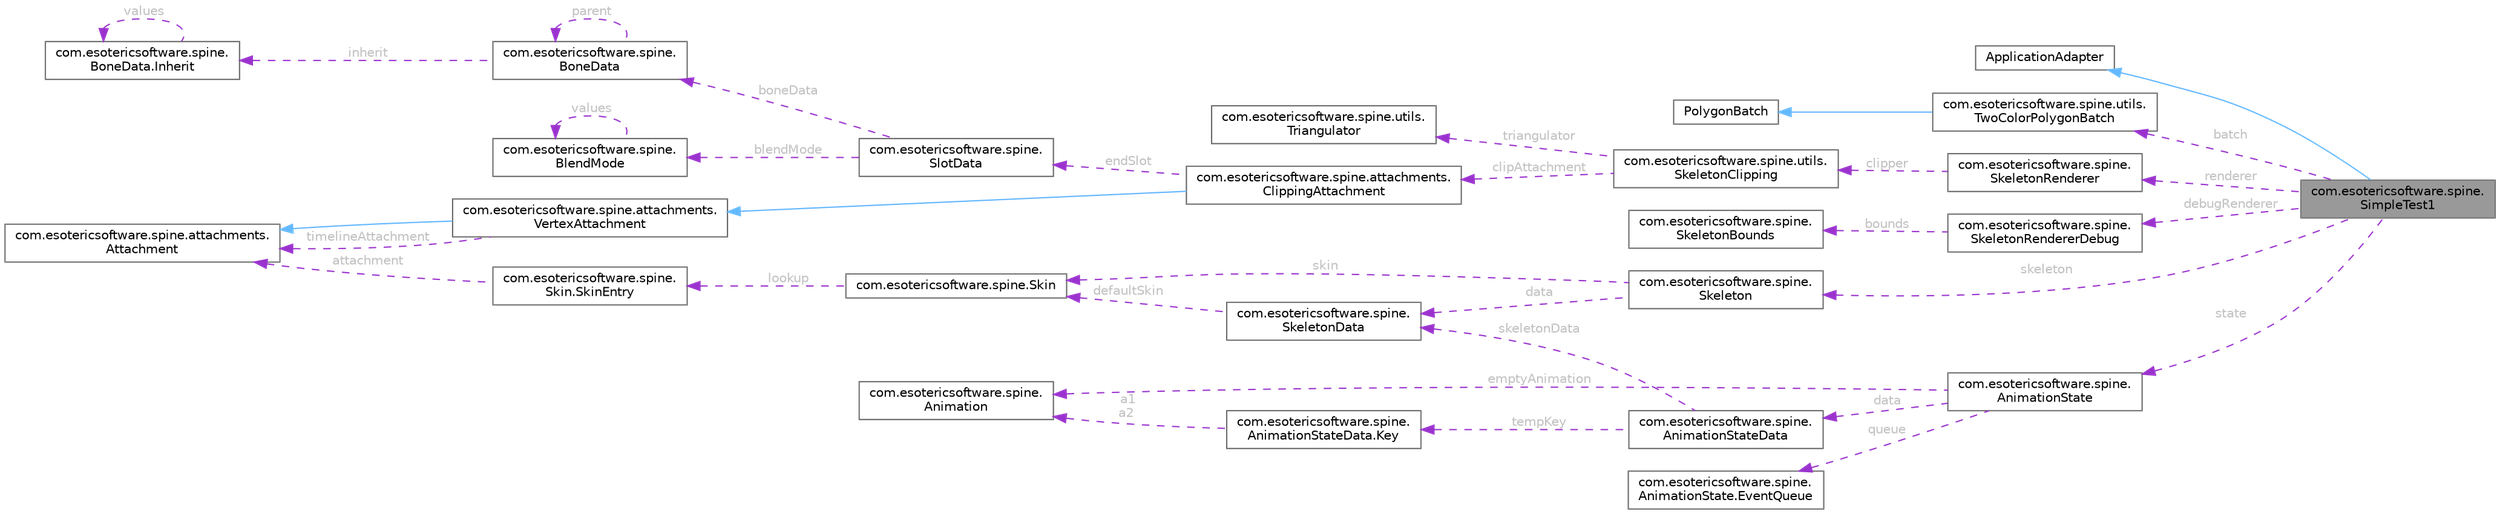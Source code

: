 digraph "com.esotericsoftware.spine.SimpleTest1"
{
 // LATEX_PDF_SIZE
  bgcolor="transparent";
  edge [fontname=Helvetica,fontsize=10,labelfontname=Helvetica,labelfontsize=10];
  node [fontname=Helvetica,fontsize=10,shape=box,height=0.2,width=0.4];
  rankdir="LR";
  Node1 [id="Node000001",label="com.esotericsoftware.spine.\lSimpleTest1",height=0.2,width=0.4,color="gray40", fillcolor="grey60", style="filled", fontcolor="black",tooltip=" "];
  Node2 -> Node1 [id="edge1_Node000001_Node000002",dir="back",color="steelblue1",style="solid",tooltip=" "];
  Node2 [id="Node000002",label="ApplicationAdapter",height=0.2,width=0.4,color="gray40", fillcolor="white", style="filled",tooltip=" "];
  Node3 -> Node1 [id="edge2_Node000001_Node000003",dir="back",color="darkorchid3",style="dashed",tooltip=" ",label=" batch",fontcolor="grey" ];
  Node3 [id="Node000003",label="com.esotericsoftware.spine.utils.\lTwoColorPolygonBatch",height=0.2,width=0.4,color="gray40", fillcolor="white", style="filled",URL="$classcom_1_1esotericsoftware_1_1spine_1_1utils_1_1_two_color_polygon_batch.html",tooltip=" "];
  Node4 -> Node3 [id="edge3_Node000003_Node000004",dir="back",color="steelblue1",style="solid",tooltip=" "];
  Node4 [id="Node000004",label="PolygonBatch",height=0.2,width=0.4,color="gray40", fillcolor="white", style="filled",tooltip=" "];
  Node5 -> Node1 [id="edge4_Node000001_Node000005",dir="back",color="darkorchid3",style="dashed",tooltip=" ",label=" renderer",fontcolor="grey" ];
  Node5 [id="Node000005",label="com.esotericsoftware.spine.\lSkeletonRenderer",height=0.2,width=0.4,color="gray40", fillcolor="white", style="filled",URL="$classcom_1_1esotericsoftware_1_1spine_1_1_skeleton_renderer.html",tooltip=" "];
  Node6 -> Node5 [id="edge5_Node000005_Node000006",dir="back",color="darkorchid3",style="dashed",tooltip=" ",label=" clipper",fontcolor="grey" ];
  Node6 [id="Node000006",label="com.esotericsoftware.spine.utils.\lSkeletonClipping",height=0.2,width=0.4,color="gray40", fillcolor="white", style="filled",URL="$classcom_1_1esotericsoftware_1_1spine_1_1utils_1_1_skeleton_clipping.html",tooltip=" "];
  Node7 -> Node6 [id="edge6_Node000006_Node000007",dir="back",color="darkorchid3",style="dashed",tooltip=" ",label=" triangulator",fontcolor="grey" ];
  Node7 [id="Node000007",label="com.esotericsoftware.spine.utils.\lTriangulator",height=0.2,width=0.4,color="gray40", fillcolor="white", style="filled",URL="$classcom_1_1esotericsoftware_1_1spine_1_1utils_1_1_triangulator.html",tooltip=" "];
  Node8 -> Node6 [id="edge7_Node000006_Node000008",dir="back",color="darkorchid3",style="dashed",tooltip=" ",label=" clipAttachment",fontcolor="grey" ];
  Node8 [id="Node000008",label="com.esotericsoftware.spine.attachments.\lClippingAttachment",height=0.2,width=0.4,color="gray40", fillcolor="white", style="filled",URL="$classcom_1_1esotericsoftware_1_1spine_1_1attachments_1_1_clipping_attachment.html",tooltip=" "];
  Node9 -> Node8 [id="edge8_Node000008_Node000009",dir="back",color="steelblue1",style="solid",tooltip=" "];
  Node9 [id="Node000009",label="com.esotericsoftware.spine.attachments.\lVertexAttachment",height=0.2,width=0.4,color="gray40", fillcolor="white", style="filled",URL="$classcom_1_1esotericsoftware_1_1spine_1_1attachments_1_1_vertex_attachment.html",tooltip=" "];
  Node10 -> Node9 [id="edge9_Node000009_Node000010",dir="back",color="steelblue1",style="solid",tooltip=" "];
  Node10 [id="Node000010",label="com.esotericsoftware.spine.attachments.\lAttachment",height=0.2,width=0.4,color="gray40", fillcolor="white", style="filled",URL="$classcom_1_1esotericsoftware_1_1spine_1_1attachments_1_1_attachment.html",tooltip=" "];
  Node10 -> Node9 [id="edge10_Node000009_Node000010",dir="back",color="darkorchid3",style="dashed",tooltip=" ",label=" timelineAttachment",fontcolor="grey" ];
  Node11 -> Node8 [id="edge11_Node000008_Node000011",dir="back",color="darkorchid3",style="dashed",tooltip=" ",label=" endSlot",fontcolor="grey" ];
  Node11 [id="Node000011",label="com.esotericsoftware.spine.\lSlotData",height=0.2,width=0.4,color="gray40", fillcolor="white", style="filled",URL="$classcom_1_1esotericsoftware_1_1spine_1_1_slot_data.html",tooltip=" "];
  Node12 -> Node11 [id="edge12_Node000011_Node000012",dir="back",color="darkorchid3",style="dashed",tooltip=" ",label=" boneData",fontcolor="grey" ];
  Node12 [id="Node000012",label="com.esotericsoftware.spine.\lBoneData",height=0.2,width=0.4,color="gray40", fillcolor="white", style="filled",URL="$classcom_1_1esotericsoftware_1_1spine_1_1_bone_data.html",tooltip=" "];
  Node12 -> Node12 [id="edge13_Node000012_Node000012",dir="back",color="darkorchid3",style="dashed",tooltip=" ",label=" parent",fontcolor="grey" ];
  Node13 -> Node12 [id="edge14_Node000012_Node000013",dir="back",color="darkorchid3",style="dashed",tooltip=" ",label=" inherit",fontcolor="grey" ];
  Node13 [id="Node000013",label="com.esotericsoftware.spine.\lBoneData.Inherit",height=0.2,width=0.4,color="gray40", fillcolor="white", style="filled",URL="$enumcom_1_1esotericsoftware_1_1spine_1_1_bone_data_1_1_inherit.html",tooltip=" "];
  Node13 -> Node13 [id="edge15_Node000013_Node000013",dir="back",color="darkorchid3",style="dashed",tooltip=" ",label=" values",fontcolor="grey" ];
  Node14 -> Node11 [id="edge16_Node000011_Node000014",dir="back",color="darkorchid3",style="dashed",tooltip=" ",label=" blendMode",fontcolor="grey" ];
  Node14 [id="Node000014",label="com.esotericsoftware.spine.\lBlendMode",height=0.2,width=0.4,color="gray40", fillcolor="white", style="filled",URL="$enumcom_1_1esotericsoftware_1_1spine_1_1_blend_mode.html",tooltip=" "];
  Node14 -> Node14 [id="edge17_Node000014_Node000014",dir="back",color="darkorchid3",style="dashed",tooltip=" ",label=" values",fontcolor="grey" ];
  Node15 -> Node1 [id="edge18_Node000001_Node000015",dir="back",color="darkorchid3",style="dashed",tooltip=" ",label=" debugRenderer",fontcolor="grey" ];
  Node15 [id="Node000015",label="com.esotericsoftware.spine.\lSkeletonRendererDebug",height=0.2,width=0.4,color="gray40", fillcolor="white", style="filled",URL="$classcom_1_1esotericsoftware_1_1spine_1_1_skeleton_renderer_debug.html",tooltip=" "];
  Node16 -> Node15 [id="edge19_Node000015_Node000016",dir="back",color="darkorchid3",style="dashed",tooltip=" ",label=" bounds",fontcolor="grey" ];
  Node16 [id="Node000016",label="com.esotericsoftware.spine.\lSkeletonBounds",height=0.2,width=0.4,color="gray40", fillcolor="white", style="filled",URL="$classcom_1_1esotericsoftware_1_1spine_1_1_skeleton_bounds.html",tooltip=" "];
  Node17 -> Node1 [id="edge20_Node000001_Node000017",dir="back",color="darkorchid3",style="dashed",tooltip=" ",label=" skeleton",fontcolor="grey" ];
  Node17 [id="Node000017",label="com.esotericsoftware.spine.\lSkeleton",height=0.2,width=0.4,color="gray40", fillcolor="white", style="filled",URL="$classcom_1_1esotericsoftware_1_1spine_1_1_skeleton.html",tooltip=" "];
  Node18 -> Node17 [id="edge21_Node000017_Node000018",dir="back",color="darkorchid3",style="dashed",tooltip=" ",label=" data",fontcolor="grey" ];
  Node18 [id="Node000018",label="com.esotericsoftware.spine.\lSkeletonData",height=0.2,width=0.4,color="gray40", fillcolor="white", style="filled",URL="$classcom_1_1esotericsoftware_1_1spine_1_1_skeleton_data.html",tooltip=" "];
  Node19 -> Node18 [id="edge22_Node000018_Node000019",dir="back",color="darkorchid3",style="dashed",tooltip=" ",label=" defaultSkin",fontcolor="grey" ];
  Node19 [id="Node000019",label="com.esotericsoftware.spine.Skin",height=0.2,width=0.4,color="gray40", fillcolor="white", style="filled",URL="$classcom_1_1esotericsoftware_1_1spine_1_1_skin.html",tooltip=" "];
  Node20 -> Node19 [id="edge23_Node000019_Node000020",dir="back",color="darkorchid3",style="dashed",tooltip=" ",label=" lookup",fontcolor="grey" ];
  Node20 [id="Node000020",label="com.esotericsoftware.spine.\lSkin.SkinEntry",height=0.2,width=0.4,color="gray40", fillcolor="white", style="filled",URL="$classcom_1_1esotericsoftware_1_1spine_1_1_skin_1_1_skin_entry.html",tooltip=" "];
  Node10 -> Node20 [id="edge24_Node000020_Node000010",dir="back",color="darkorchid3",style="dashed",tooltip=" ",label=" attachment",fontcolor="grey" ];
  Node19 -> Node17 [id="edge25_Node000017_Node000019",dir="back",color="darkorchid3",style="dashed",tooltip=" ",label=" skin",fontcolor="grey" ];
  Node21 -> Node1 [id="edge26_Node000001_Node000021",dir="back",color="darkorchid3",style="dashed",tooltip=" ",label=" state",fontcolor="grey" ];
  Node21 [id="Node000021",label="com.esotericsoftware.spine.\lAnimationState",height=0.2,width=0.4,color="gray40", fillcolor="white", style="filled",URL="$classcom_1_1esotericsoftware_1_1spine_1_1_animation_state.html",tooltip=" "];
  Node22 -> Node21 [id="edge27_Node000021_Node000022",dir="back",color="darkorchid3",style="dashed",tooltip=" ",label=" emptyAnimation",fontcolor="grey" ];
  Node22 [id="Node000022",label="com.esotericsoftware.spine.\lAnimation",height=0.2,width=0.4,color="gray40", fillcolor="white", style="filled",URL="$classcom_1_1esotericsoftware_1_1spine_1_1_animation.html",tooltip=" "];
  Node23 -> Node21 [id="edge28_Node000021_Node000023",dir="back",color="darkorchid3",style="dashed",tooltip=" ",label=" data",fontcolor="grey" ];
  Node23 [id="Node000023",label="com.esotericsoftware.spine.\lAnimationStateData",height=0.2,width=0.4,color="gray40", fillcolor="white", style="filled",URL="$classcom_1_1esotericsoftware_1_1spine_1_1_animation_state_data.html",tooltip=" "];
  Node18 -> Node23 [id="edge29_Node000023_Node000018",dir="back",color="darkorchid3",style="dashed",tooltip=" ",label=" skeletonData",fontcolor="grey" ];
  Node24 -> Node23 [id="edge30_Node000023_Node000024",dir="back",color="darkorchid3",style="dashed",tooltip=" ",label=" tempKey",fontcolor="grey" ];
  Node24 [id="Node000024",label="com.esotericsoftware.spine.\lAnimationStateData.Key",height=0.2,width=0.4,color="gray40", fillcolor="white", style="filled",URL="$classcom_1_1esotericsoftware_1_1spine_1_1_animation_state_data_1_1_key.html",tooltip=" "];
  Node22 -> Node24 [id="edge31_Node000024_Node000022",dir="back",color="darkorchid3",style="dashed",tooltip=" ",label=" a1\na2",fontcolor="grey" ];
  Node25 -> Node21 [id="edge32_Node000021_Node000025",dir="back",color="darkorchid3",style="dashed",tooltip=" ",label=" queue",fontcolor="grey" ];
  Node25 [id="Node000025",label="com.esotericsoftware.spine.\lAnimationState.EventQueue",height=0.2,width=0.4,color="gray40", fillcolor="white", style="filled",URL="$classcom_1_1esotericsoftware_1_1spine_1_1_animation_state_1_1_event_queue.html",tooltip=" "];
}
